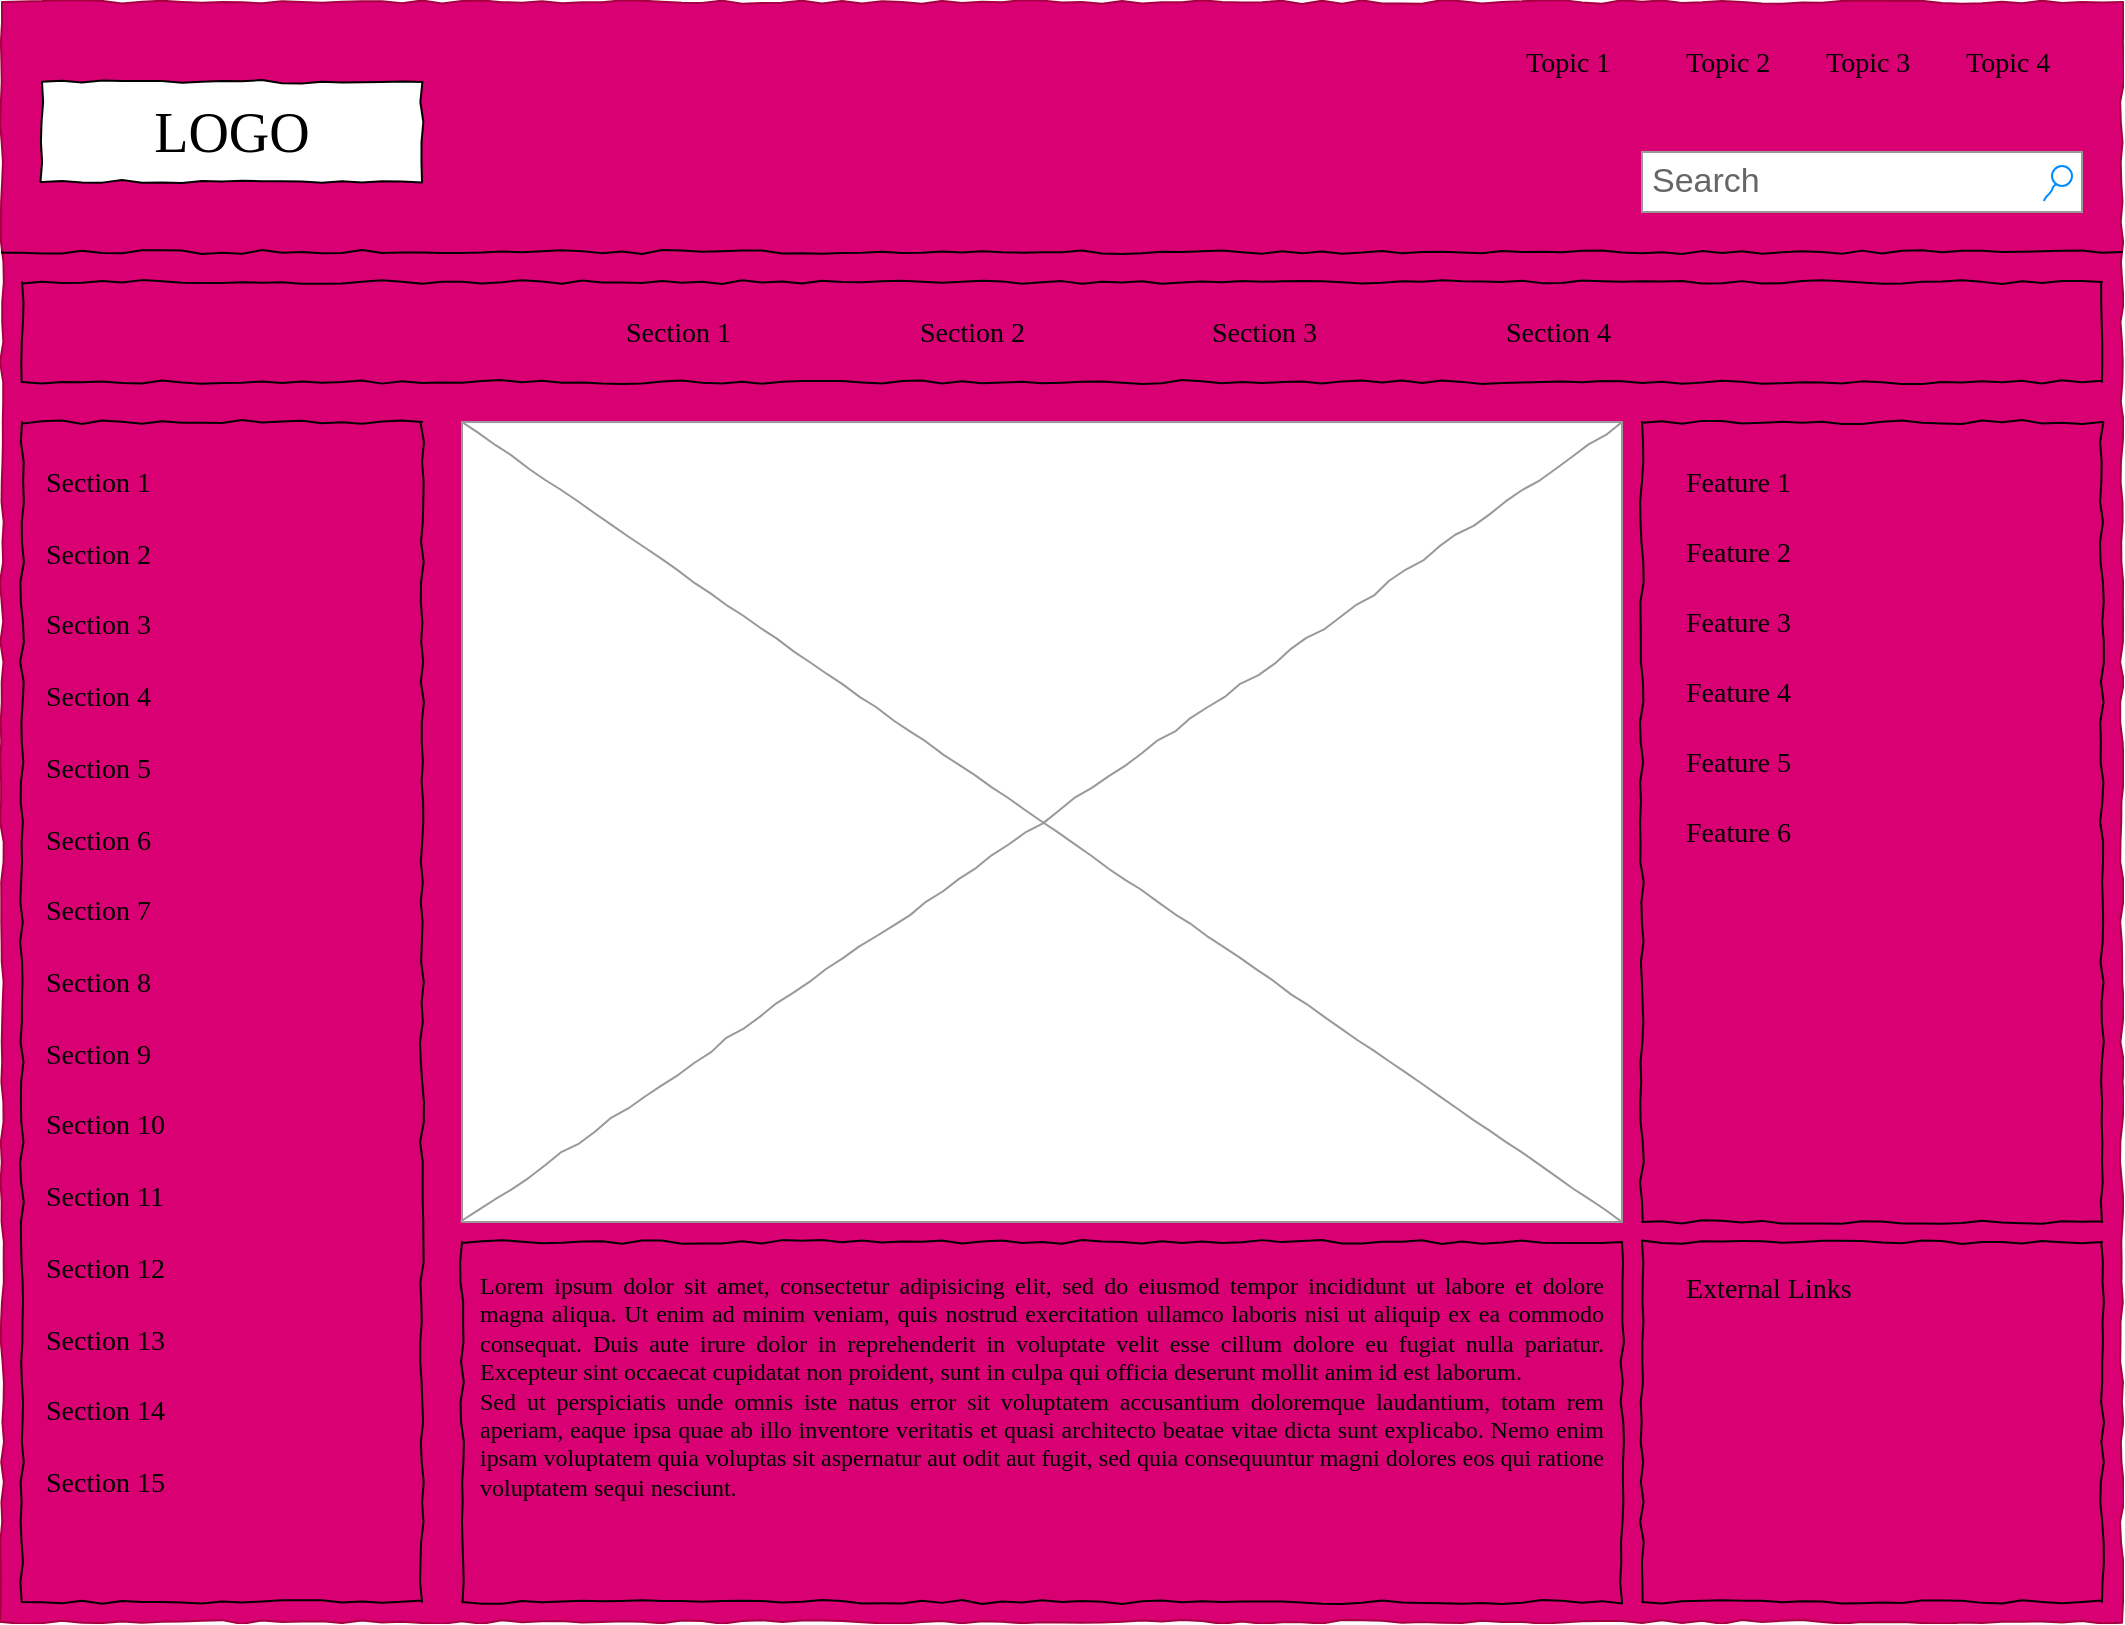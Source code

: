 <mxfile version="15.7.3" type="github">
  <diagram name="Page-1" id="03018318-947c-dd8e-b7a3-06fadd420f32">
    <mxGraphModel dx="1564" dy="1014" grid="1" gridSize="10" guides="1" tooltips="1" connect="1" arrows="1" fold="1" page="1" pageScale="1" pageWidth="1100" pageHeight="850" background="none" math="0" shadow="0">
      <root>
        <mxCell id="0" />
        <mxCell id="1" parent="0" />
        <mxCell id="677b7b8949515195-1" value="" style="whiteSpace=wrap;html=1;rounded=0;shadow=0;labelBackgroundColor=none;strokeColor=#A50040;strokeWidth=1;fillColor=#d80073;fontFamily=Verdana;fontSize=12;fontColor=#ffffff;align=center;comic=1;" parent="1" vertex="1">
          <mxGeometry x="20" y="20" width="1060" height="810" as="geometry" />
        </mxCell>
        <mxCell id="677b7b8949515195-2" value="LOGO" style="whiteSpace=wrap;html=1;rounded=0;shadow=0;labelBackgroundColor=none;strokeWidth=1;fontFamily=Verdana;fontSize=28;align=center;comic=1;" parent="1" vertex="1">
          <mxGeometry x="40" y="60" width="190" height="50" as="geometry" />
        </mxCell>
        <mxCell id="677b7b8949515195-3" value="Search" style="strokeWidth=1;shadow=0;dashed=0;align=center;html=1;shape=mxgraph.mockup.forms.searchBox;strokeColor=#999999;mainText=;strokeColor2=#008cff;fontColor=#666666;fontSize=17;align=left;spacingLeft=3;rounded=0;labelBackgroundColor=none;comic=1;" parent="1" vertex="1">
          <mxGeometry x="840" y="95" width="220" height="30" as="geometry" />
        </mxCell>
        <mxCell id="677b7b8949515195-4" value="Topic 1" style="text;html=1;points=[];align=left;verticalAlign=top;spacingTop=-4;fontSize=14;fontFamily=Verdana" parent="1" vertex="1">
          <mxGeometry x="780" y="40" width="60" height="20" as="geometry" />
        </mxCell>
        <mxCell id="677b7b8949515195-5" value="Topic 2" style="text;html=1;points=[];align=left;verticalAlign=top;spacingTop=-4;fontSize=14;fontFamily=Verdana" parent="1" vertex="1">
          <mxGeometry x="860" y="40" width="60" height="20" as="geometry" />
        </mxCell>
        <mxCell id="677b7b8949515195-6" value="Topic 3" style="text;html=1;points=[];align=left;verticalAlign=top;spacingTop=-4;fontSize=14;fontFamily=Verdana" parent="1" vertex="1">
          <mxGeometry x="930" y="40" width="60" height="20" as="geometry" />
        </mxCell>
        <mxCell id="677b7b8949515195-7" value="Topic 4" style="text;html=1;points=[];align=left;verticalAlign=top;spacingTop=-4;fontSize=14;fontFamily=Verdana" parent="1" vertex="1">
          <mxGeometry x="1000" y="40" width="60" height="20" as="geometry" />
        </mxCell>
        <mxCell id="677b7b8949515195-8" value="" style="whiteSpace=wrap;html=1;rounded=0;shadow=0;labelBackgroundColor=none;strokeWidth=1;fillColor=none;fontFamily=Verdana;fontSize=12;align=center;comic=1;" parent="1" vertex="1">
          <mxGeometry x="30" y="230" width="200" height="590" as="geometry" />
        </mxCell>
        <mxCell id="677b7b8949515195-9" value="" style="line;strokeWidth=1;html=1;rounded=0;shadow=0;labelBackgroundColor=none;fillColor=none;fontFamily=Verdana;fontSize=14;fontColor=#000000;align=center;comic=1;" parent="1" vertex="1">
          <mxGeometry x="20" y="140" width="1060" height="10" as="geometry" />
        </mxCell>
        <mxCell id="677b7b8949515195-10" value="" style="whiteSpace=wrap;html=1;rounded=0;shadow=0;labelBackgroundColor=none;strokeWidth=1;fillColor=none;fontFamily=Verdana;fontSize=12;align=center;comic=1;" parent="1" vertex="1">
          <mxGeometry x="30" y="160" width="1040" height="50" as="geometry" />
        </mxCell>
        <mxCell id="677b7b8949515195-11" value="Section 1" style="text;html=1;points=[];align=left;verticalAlign=top;spacingTop=-4;fontSize=14;fontFamily=Verdana" parent="1" vertex="1">
          <mxGeometry x="330" y="175" width="60" height="20" as="geometry" />
        </mxCell>
        <mxCell id="677b7b8949515195-12" value="Section 2" style="text;html=1;points=[];align=left;verticalAlign=top;spacingTop=-4;fontSize=14;fontFamily=Verdana" parent="1" vertex="1">
          <mxGeometry x="477" y="175" width="60" height="20" as="geometry" />
        </mxCell>
        <mxCell id="677b7b8949515195-13" value="Section 3" style="text;html=1;points=[];align=left;verticalAlign=top;spacingTop=-4;fontSize=14;fontFamily=Verdana" parent="1" vertex="1">
          <mxGeometry x="623" y="175" width="60" height="20" as="geometry" />
        </mxCell>
        <mxCell id="677b7b8949515195-14" value="Section 4" style="text;html=1;points=[];align=left;verticalAlign=top;spacingTop=-4;fontSize=14;fontFamily=Verdana" parent="1" vertex="1">
          <mxGeometry x="770" y="175" width="60" height="20" as="geometry" />
        </mxCell>
        <mxCell id="677b7b8949515195-15" value="&lt;div style=&quot;text-align: justify&quot;&gt;&lt;span&gt;Lorem ipsum dolor sit amet, consectetur adipisicing elit, sed do eiusmod tempor incididunt ut labore et dolore magna aliqua. Ut enim ad minim veniam, quis nostrud exercitation ullamco laboris nisi ut aliquip ex ea commodo consequat. Duis aute irure dolor in reprehenderit in voluptate velit esse cillum dolore eu fugiat nulla pariatur. Excepteur sint occaecat cupidatat non proident, sunt in culpa qui officia deserunt mollit anim id est laborum.&lt;/span&gt;&lt;/div&gt;&lt;div style=&quot;text-align: justify&quot;&gt;&lt;span&gt;Sed ut perspiciatis unde omnis iste natus error sit voluptatem accusantium doloremque laudantium, totam rem aperiam, eaque ipsa quae ab illo inventore veritatis et quasi architecto beatae vitae dicta sunt explicabo. Nemo enim ipsam voluptatem quia voluptas sit aspernatur aut odit aut fugit, sed quia consequuntur magni dolores eos qui ratione voluptatem sequi nesciunt.&amp;nbsp;&lt;/span&gt;&lt;/div&gt;" style="whiteSpace=wrap;html=1;rounded=0;shadow=0;labelBackgroundColor=none;strokeWidth=1;fillColor=none;fontFamily=Verdana;fontSize=12;align=center;verticalAlign=top;spacing=10;comic=1;" parent="1" vertex="1">
          <mxGeometry x="250" y="640" width="580" height="180" as="geometry" />
        </mxCell>
        <mxCell id="677b7b8949515195-16" value="" style="verticalLabelPosition=bottom;shadow=0;dashed=0;align=center;html=1;verticalAlign=top;strokeWidth=1;shape=mxgraph.mockup.graphics.simpleIcon;strokeColor=#999999;rounded=0;labelBackgroundColor=none;fontFamily=Verdana;fontSize=14;fontColor=#000000;comic=1;" parent="1" vertex="1">
          <mxGeometry x="250" y="230" width="580" height="400" as="geometry" />
        </mxCell>
        <mxCell id="677b7b8949515195-25" value="" style="whiteSpace=wrap;html=1;rounded=0;shadow=0;labelBackgroundColor=none;strokeWidth=1;fillColor=none;fontFamily=Verdana;fontSize=12;align=center;comic=1;" parent="1" vertex="1">
          <mxGeometry x="840" y="230" width="230" height="400" as="geometry" />
        </mxCell>
        <mxCell id="677b7b8949515195-26" value="" style="whiteSpace=wrap;html=1;rounded=0;shadow=0;labelBackgroundColor=none;strokeWidth=1;fillColor=none;fontFamily=Verdana;fontSize=12;align=center;comic=1;" parent="1" vertex="1">
          <mxGeometry x="840" y="640" width="230" height="180" as="geometry" />
        </mxCell>
        <mxCell id="677b7b8949515195-27" value="Section 1" style="text;html=1;points=[];align=left;verticalAlign=top;spacingTop=-4;fontSize=14;fontFamily=Verdana" parent="1" vertex="1">
          <mxGeometry x="40" y="250" width="170" height="20" as="geometry" />
        </mxCell>
        <mxCell id="677b7b8949515195-28" value="Section 2" style="text;html=1;points=[];align=left;verticalAlign=top;spacingTop=-4;fontSize=14;fontFamily=Verdana" parent="1" vertex="1">
          <mxGeometry x="40" y="286" width="170" height="20" as="geometry" />
        </mxCell>
        <mxCell id="677b7b8949515195-29" value="Section 3" style="text;html=1;points=[];align=left;verticalAlign=top;spacingTop=-4;fontSize=14;fontFamily=Verdana" parent="1" vertex="1">
          <mxGeometry x="40" y="321" width="170" height="20" as="geometry" />
        </mxCell>
        <mxCell id="677b7b8949515195-30" value="Section 4" style="text;html=1;points=[];align=left;verticalAlign=top;spacingTop=-4;fontSize=14;fontFamily=Verdana" parent="1" vertex="1">
          <mxGeometry x="40" y="357" width="170" height="20" as="geometry" />
        </mxCell>
        <mxCell id="677b7b8949515195-31" value="Section 7" style="text;html=1;points=[];align=left;verticalAlign=top;spacingTop=-4;fontSize=14;fontFamily=Verdana" parent="1" vertex="1">
          <mxGeometry x="40" y="464" width="170" height="20" as="geometry" />
        </mxCell>
        <mxCell id="677b7b8949515195-32" value="Section 8" style="text;html=1;points=[];align=left;verticalAlign=top;spacingTop=-4;fontSize=14;fontFamily=Verdana" parent="1" vertex="1">
          <mxGeometry x="40" y="500" width="170" height="20" as="geometry" />
        </mxCell>
        <mxCell id="677b7b8949515195-33" value="Section 9" style="text;html=1;points=[];align=left;verticalAlign=top;spacingTop=-4;fontSize=14;fontFamily=Verdana" parent="1" vertex="1">
          <mxGeometry x="40" y="536" width="170" height="20" as="geometry" />
        </mxCell>
        <mxCell id="677b7b8949515195-34" value="Section 10" style="text;html=1;points=[];align=left;verticalAlign=top;spacingTop=-4;fontSize=14;fontFamily=Verdana" parent="1" vertex="1">
          <mxGeometry x="40" y="571" width="170" height="20" as="geometry" />
        </mxCell>
        <mxCell id="677b7b8949515195-35" value="Section 11" style="text;html=1;points=[];align=left;verticalAlign=top;spacingTop=-4;fontSize=14;fontFamily=Verdana" parent="1" vertex="1">
          <mxGeometry x="40" y="607" width="170" height="20" as="geometry" />
        </mxCell>
        <mxCell id="677b7b8949515195-36" value="Section 12" style="text;html=1;points=[];align=left;verticalAlign=top;spacingTop=-4;fontSize=14;fontFamily=Verdana" parent="1" vertex="1">
          <mxGeometry x="40" y="643" width="170" height="20" as="geometry" />
        </mxCell>
        <mxCell id="677b7b8949515195-37" value="Section 13" style="text;html=1;points=[];align=left;verticalAlign=top;spacingTop=-4;fontSize=14;fontFamily=Verdana" parent="1" vertex="1">
          <mxGeometry x="40" y="679" width="170" height="20" as="geometry" />
        </mxCell>
        <mxCell id="677b7b8949515195-38" value="Section 14" style="text;html=1;points=[];align=left;verticalAlign=top;spacingTop=-4;fontSize=14;fontFamily=Verdana" parent="1" vertex="1">
          <mxGeometry x="40" y="714" width="170" height="20" as="geometry" />
        </mxCell>
        <mxCell id="677b7b8949515195-39" value="Section 5" style="text;html=1;points=[];align=left;verticalAlign=top;spacingTop=-4;fontSize=14;fontFamily=Verdana" parent="1" vertex="1">
          <mxGeometry x="40" y="393" width="170" height="20" as="geometry" />
        </mxCell>
        <mxCell id="677b7b8949515195-40" value="Section 6" style="text;html=1;points=[];align=left;verticalAlign=top;spacingTop=-4;fontSize=14;fontFamily=Verdana" parent="1" vertex="1">
          <mxGeometry x="40" y="429" width="170" height="20" as="geometry" />
        </mxCell>
        <mxCell id="677b7b8949515195-41" value="Section 15" style="text;html=1;points=[];align=left;verticalAlign=top;spacingTop=-4;fontSize=14;fontFamily=Verdana" parent="1" vertex="1">
          <mxGeometry x="40" y="750" width="170" height="20" as="geometry" />
        </mxCell>
        <mxCell id="677b7b8949515195-42" value="External Links" style="text;html=1;points=[];align=left;verticalAlign=top;spacingTop=-4;fontSize=14;fontFamily=Verdana" parent="1" vertex="1">
          <mxGeometry x="860" y="653" width="170" height="20" as="geometry" />
        </mxCell>
        <mxCell id="677b7b8949515195-44" value="Feature 1" style="text;html=1;points=[];align=left;verticalAlign=top;spacingTop=-4;fontSize=14;fontFamily=Verdana" parent="1" vertex="1">
          <mxGeometry x="860" y="250" width="170" height="20" as="geometry" />
        </mxCell>
        <mxCell id="677b7b8949515195-45" value="Feature 2" style="text;html=1;points=[];align=left;verticalAlign=top;spacingTop=-4;fontSize=14;fontFamily=Verdana" parent="1" vertex="1">
          <mxGeometry x="860" y="285" width="170" height="20" as="geometry" />
        </mxCell>
        <mxCell id="677b7b8949515195-46" value="Feature 3" style="text;html=1;points=[];align=left;verticalAlign=top;spacingTop=-4;fontSize=14;fontFamily=Verdana" parent="1" vertex="1">
          <mxGeometry x="860" y="320" width="170" height="20" as="geometry" />
        </mxCell>
        <mxCell id="677b7b8949515195-47" value="Feature 4" style="text;html=1;points=[];align=left;verticalAlign=top;spacingTop=-4;fontSize=14;fontFamily=Verdana" parent="1" vertex="1">
          <mxGeometry x="860" y="355" width="170" height="20" as="geometry" />
        </mxCell>
        <mxCell id="677b7b8949515195-48" value="Feature 5" style="text;html=1;points=[];align=left;verticalAlign=top;spacingTop=-4;fontSize=14;fontFamily=Verdana" parent="1" vertex="1">
          <mxGeometry x="860" y="390" width="170" height="20" as="geometry" />
        </mxCell>
        <mxCell id="677b7b8949515195-49" value="Feature 6" style="text;html=1;points=[];align=left;verticalAlign=top;spacingTop=-4;fontSize=14;fontFamily=Verdana" parent="1" vertex="1">
          <mxGeometry x="860" y="425" width="170" height="20" as="geometry" />
        </mxCell>
      </root>
    </mxGraphModel>
  </diagram>
</mxfile>
